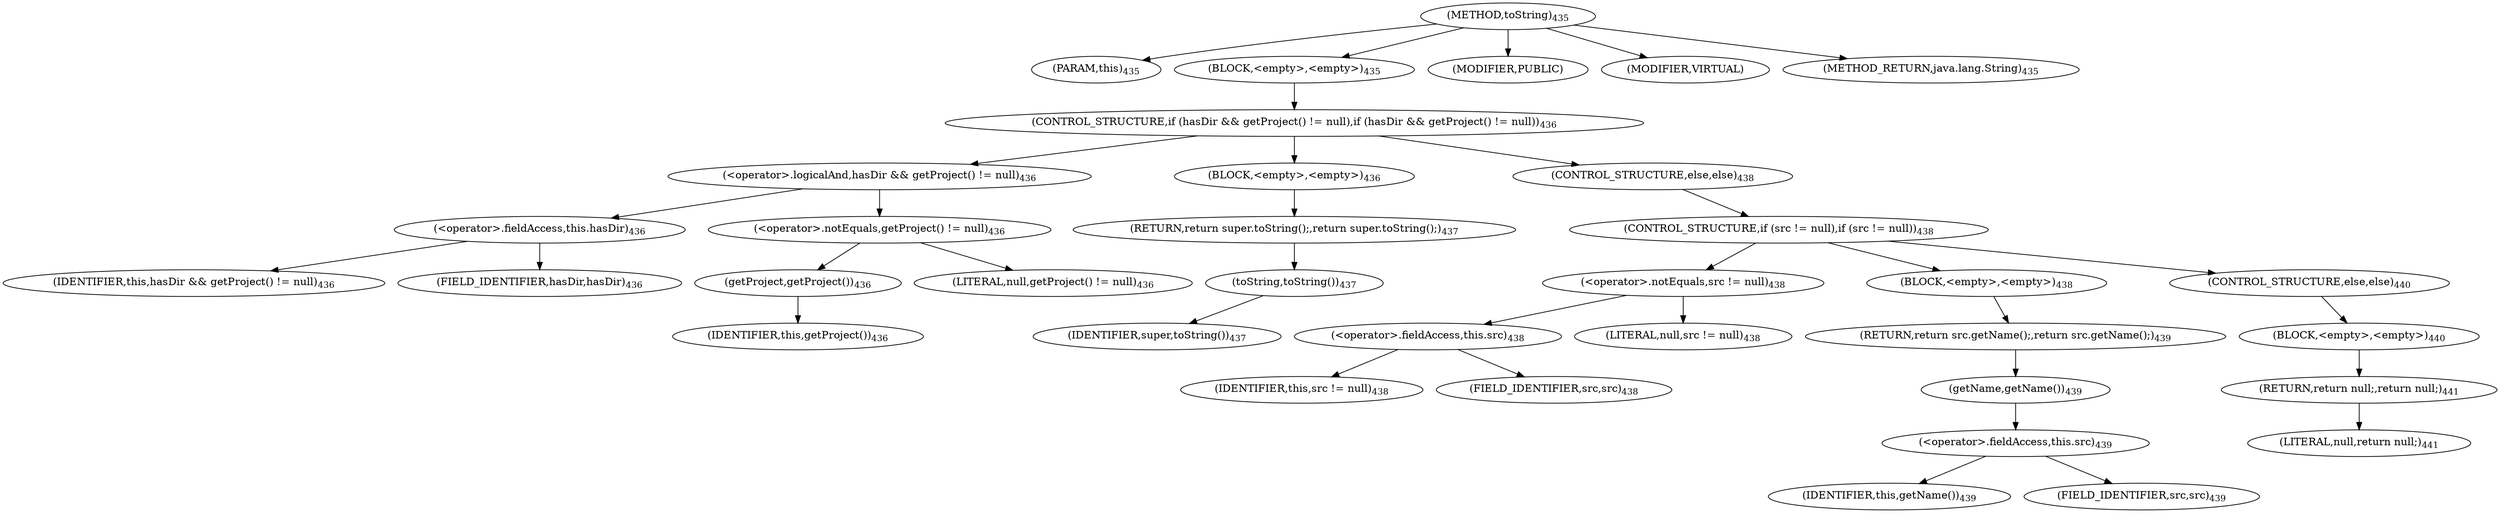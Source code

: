 digraph "toString" {  
"974" [label = <(METHOD,toString)<SUB>435</SUB>> ]
"81" [label = <(PARAM,this)<SUB>435</SUB>> ]
"975" [label = <(BLOCK,&lt;empty&gt;,&lt;empty&gt;)<SUB>435</SUB>> ]
"976" [label = <(CONTROL_STRUCTURE,if (hasDir &amp;&amp; getProject() != null),if (hasDir &amp;&amp; getProject() != null))<SUB>436</SUB>> ]
"977" [label = <(&lt;operator&gt;.logicalAnd,hasDir &amp;&amp; getProject() != null)<SUB>436</SUB>> ]
"978" [label = <(&lt;operator&gt;.fieldAccess,this.hasDir)<SUB>436</SUB>> ]
"979" [label = <(IDENTIFIER,this,hasDir &amp;&amp; getProject() != null)<SUB>436</SUB>> ]
"980" [label = <(FIELD_IDENTIFIER,hasDir,hasDir)<SUB>436</SUB>> ]
"981" [label = <(&lt;operator&gt;.notEquals,getProject() != null)<SUB>436</SUB>> ]
"982" [label = <(getProject,getProject())<SUB>436</SUB>> ]
"80" [label = <(IDENTIFIER,this,getProject())<SUB>436</SUB>> ]
"983" [label = <(LITERAL,null,getProject() != null)<SUB>436</SUB>> ]
"984" [label = <(BLOCK,&lt;empty&gt;,&lt;empty&gt;)<SUB>436</SUB>> ]
"985" [label = <(RETURN,return super.toString();,return super.toString();)<SUB>437</SUB>> ]
"986" [label = <(toString,toString())<SUB>437</SUB>> ]
"987" [label = <(IDENTIFIER,super,toString())<SUB>437</SUB>> ]
"988" [label = <(CONTROL_STRUCTURE,else,else)<SUB>438</SUB>> ]
"989" [label = <(CONTROL_STRUCTURE,if (src != null),if (src != null))<SUB>438</SUB>> ]
"990" [label = <(&lt;operator&gt;.notEquals,src != null)<SUB>438</SUB>> ]
"991" [label = <(&lt;operator&gt;.fieldAccess,this.src)<SUB>438</SUB>> ]
"992" [label = <(IDENTIFIER,this,src != null)<SUB>438</SUB>> ]
"993" [label = <(FIELD_IDENTIFIER,src,src)<SUB>438</SUB>> ]
"994" [label = <(LITERAL,null,src != null)<SUB>438</SUB>> ]
"995" [label = <(BLOCK,&lt;empty&gt;,&lt;empty&gt;)<SUB>438</SUB>> ]
"996" [label = <(RETURN,return src.getName();,return src.getName();)<SUB>439</SUB>> ]
"997" [label = <(getName,getName())<SUB>439</SUB>> ]
"998" [label = <(&lt;operator&gt;.fieldAccess,this.src)<SUB>439</SUB>> ]
"999" [label = <(IDENTIFIER,this,getName())<SUB>439</SUB>> ]
"1000" [label = <(FIELD_IDENTIFIER,src,src)<SUB>439</SUB>> ]
"1001" [label = <(CONTROL_STRUCTURE,else,else)<SUB>440</SUB>> ]
"1002" [label = <(BLOCK,&lt;empty&gt;,&lt;empty&gt;)<SUB>440</SUB>> ]
"1003" [label = <(RETURN,return null;,return null;)<SUB>441</SUB>> ]
"1004" [label = <(LITERAL,null,return null;)<SUB>441</SUB>> ]
"1005" [label = <(MODIFIER,PUBLIC)> ]
"1006" [label = <(MODIFIER,VIRTUAL)> ]
"1007" [label = <(METHOD_RETURN,java.lang.String)<SUB>435</SUB>> ]
  "974" -> "81" 
  "974" -> "975" 
  "974" -> "1005" 
  "974" -> "1006" 
  "974" -> "1007" 
  "975" -> "976" 
  "976" -> "977" 
  "976" -> "984" 
  "976" -> "988" 
  "977" -> "978" 
  "977" -> "981" 
  "978" -> "979" 
  "978" -> "980" 
  "981" -> "982" 
  "981" -> "983" 
  "982" -> "80" 
  "984" -> "985" 
  "985" -> "986" 
  "986" -> "987" 
  "988" -> "989" 
  "989" -> "990" 
  "989" -> "995" 
  "989" -> "1001" 
  "990" -> "991" 
  "990" -> "994" 
  "991" -> "992" 
  "991" -> "993" 
  "995" -> "996" 
  "996" -> "997" 
  "997" -> "998" 
  "998" -> "999" 
  "998" -> "1000" 
  "1001" -> "1002" 
  "1002" -> "1003" 
  "1003" -> "1004" 
}
